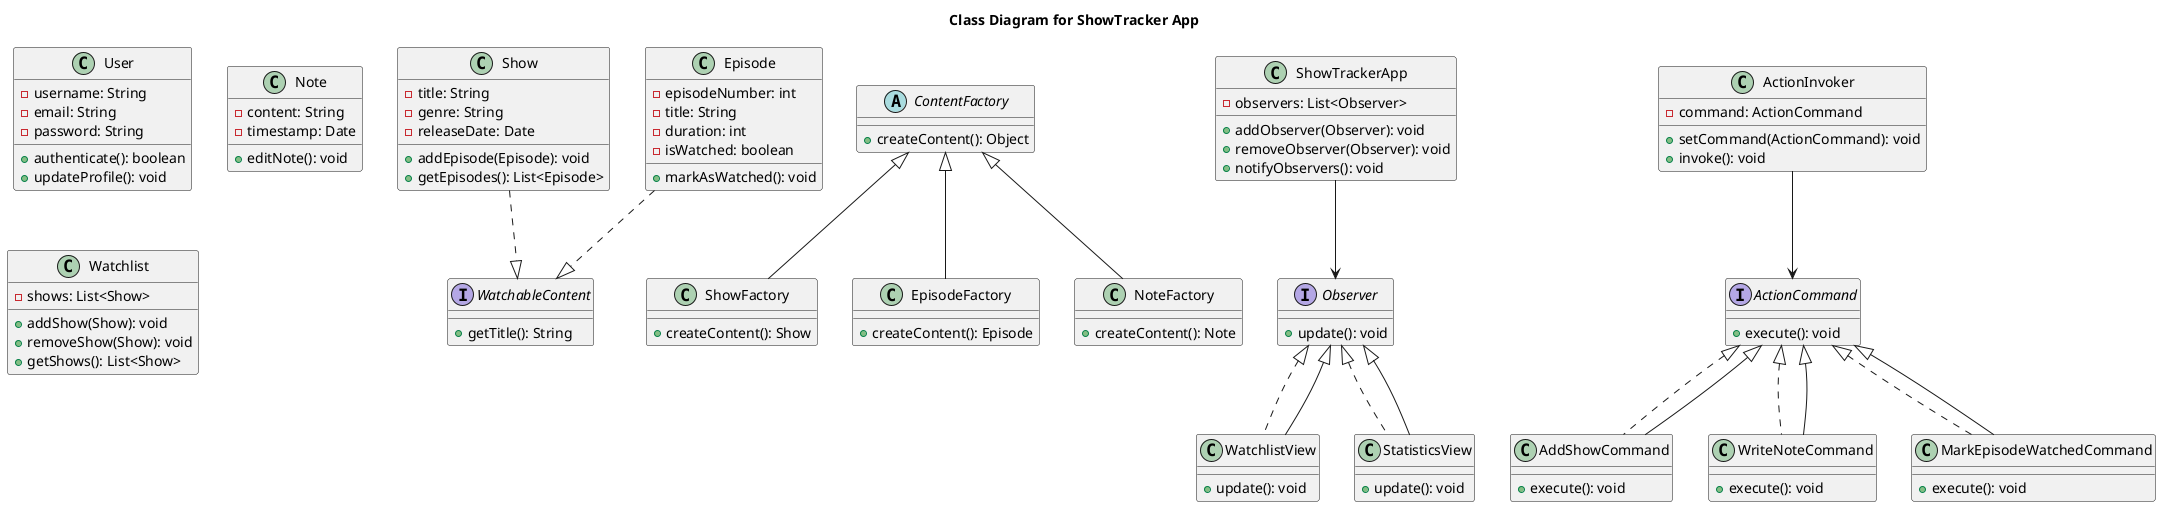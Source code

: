 @startuml

title Class Diagram for ShowTracker App

class User {
  - username: String
  - email: String
  - password: String
  + authenticate(): boolean
  + updateProfile(): void
}

class Show {
  - title: String
  - genre: String
  - releaseDate: Date
  + addEpisode(Episode): void
  + getEpisodes(): List<Episode>
}

class Episode {
  - episodeNumber: int
  - title: String
  - duration: int
  - isWatched: boolean
  + markAsWatched(): void
}

class Note {
  - content: String
  - timestamp: Date
  + editNote(): void
}

class Watchlist {
  - shows: List<Show>
  + addShow(Show): void
  + removeShow(Show): void
  + getShows(): List<Show>
}

abstract class ContentFactory {
  + createContent(): Object
}

class ShowFactory extends ContentFactory {
  + createContent(): Show
}

class EpisodeFactory extends ContentFactory {
  + createContent(): Episode
}

class NoteFactory extends ContentFactory {
  + createContent(): Note
}

interface WatchableContent {
  + getTitle(): String
}

Show ..|> WatchableContent
Episode ..|> WatchableContent

interface Observer {
  + update(): void
}

class WatchlistView implements Observer {
  + update(): void
}

class StatisticsView implements Observer {
  + update(): void
}

class ShowTrackerApp {
  - observers: List<Observer>
  + addObserver(Observer): void
  + removeObserver(Observer): void
  + notifyObservers(): void
}

ShowTrackerApp --> Observer
Observer <|-- WatchlistView
Observer <|-- StatisticsView

interface ActionCommand {
  + execute(): void
}

class AddShowCommand implements ActionCommand {
  + execute(): void
}

class WriteNoteCommand implements ActionCommand {
  + execute(): void
}

class MarkEpisodeWatchedCommand implements ActionCommand {
  + execute(): void
}

class ActionInvoker {
  - command: ActionCommand
  + setCommand(ActionCommand): void
  + invoke(): void
}

ActionInvoker --> ActionCommand
ActionCommand <|-- AddShowCommand
ActionCommand <|-- WriteNoteCommand
ActionCommand <|-- MarkEpisodeWatchedCommand

@enduml
